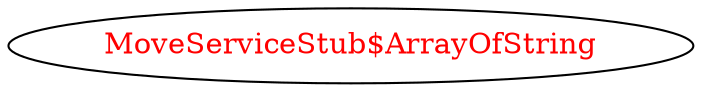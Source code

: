 digraph dependencyGraph {
 concentrate=true;
 ranksep="2.0";
 rankdir="LR"; 
 splines="ortho";
"MoveServiceStub$ArrayOfString" [fontcolor="red"];
}